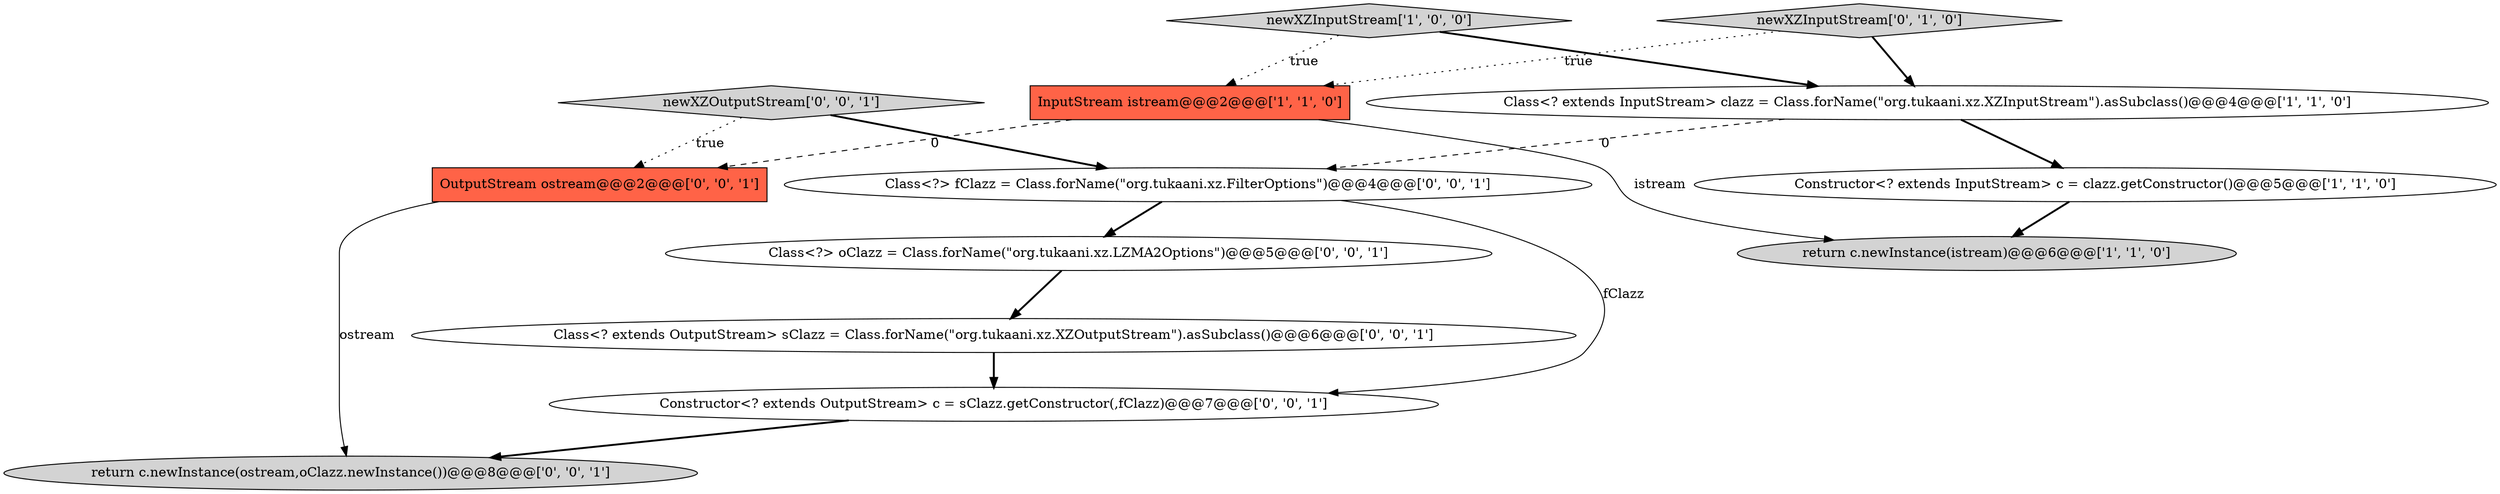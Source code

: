 digraph {
6 [style = filled, label = "Class<? extends OutputStream> sClazz = Class.forName(\"org.tukaani.xz.XZOutputStream\").asSubclass()@@@6@@@['0', '0', '1']", fillcolor = white, shape = ellipse image = "AAA0AAABBB3BBB"];
2 [style = filled, label = "Constructor<? extends InputStream> c = clazz.getConstructor()@@@5@@@['1', '1', '0']", fillcolor = white, shape = ellipse image = "AAA0AAABBB1BBB"];
11 [style = filled, label = "Class<?> oClazz = Class.forName(\"org.tukaani.xz.LZMA2Options\")@@@5@@@['0', '0', '1']", fillcolor = white, shape = ellipse image = "AAA0AAABBB3BBB"];
0 [style = filled, label = "newXZInputStream['1', '0', '0']", fillcolor = lightgray, shape = diamond image = "AAA0AAABBB1BBB"];
1 [style = filled, label = "InputStream istream@@@2@@@['1', '1', '0']", fillcolor = tomato, shape = box image = "AAA0AAABBB1BBB"];
3 [style = filled, label = "Class<? extends InputStream> clazz = Class.forName(\"org.tukaani.xz.XZInputStream\").asSubclass()@@@4@@@['1', '1', '0']", fillcolor = white, shape = ellipse image = "AAA0AAABBB1BBB"];
9 [style = filled, label = "Constructor<? extends OutputStream> c = sClazz.getConstructor(,fClazz)@@@7@@@['0', '0', '1']", fillcolor = white, shape = ellipse image = "AAA0AAABBB3BBB"];
12 [style = filled, label = "newXZOutputStream['0', '0', '1']", fillcolor = lightgray, shape = diamond image = "AAA0AAABBB3BBB"];
4 [style = filled, label = "return c.newInstance(istream)@@@6@@@['1', '1', '0']", fillcolor = lightgray, shape = ellipse image = "AAA0AAABBB1BBB"];
5 [style = filled, label = "newXZInputStream['0', '1', '0']", fillcolor = lightgray, shape = diamond image = "AAA0AAABBB2BBB"];
7 [style = filled, label = "return c.newInstance(ostream,oClazz.newInstance())@@@8@@@['0', '0', '1']", fillcolor = lightgray, shape = ellipse image = "AAA0AAABBB3BBB"];
10 [style = filled, label = "Class<?> fClazz = Class.forName(\"org.tukaani.xz.FilterOptions\")@@@4@@@['0', '0', '1']", fillcolor = white, shape = ellipse image = "AAA0AAABBB3BBB"];
8 [style = filled, label = "OutputStream ostream@@@2@@@['0', '0', '1']", fillcolor = tomato, shape = box image = "AAA0AAABBB3BBB"];
8->7 [style = solid, label="ostream"];
12->8 [style = dotted, label="true"];
12->10 [style = bold, label=""];
5->1 [style = dotted, label="true"];
5->3 [style = bold, label=""];
0->1 [style = dotted, label="true"];
10->9 [style = solid, label="fClazz"];
1->4 [style = solid, label="istream"];
10->11 [style = bold, label=""];
2->4 [style = bold, label=""];
0->3 [style = bold, label=""];
1->8 [style = dashed, label="0"];
11->6 [style = bold, label=""];
3->10 [style = dashed, label="0"];
3->2 [style = bold, label=""];
6->9 [style = bold, label=""];
9->7 [style = bold, label=""];
}

